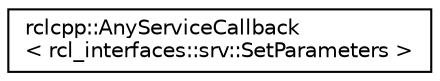 digraph "Graphical Class Hierarchy"
{
  edge [fontname="Helvetica",fontsize="10",labelfontname="Helvetica",labelfontsize="10"];
  node [fontname="Helvetica",fontsize="10",shape=record];
  rankdir="LR";
  Node0 [label="rclcpp::AnyServiceCallback\l\< rcl_interfaces::srv::SetParameters \>",height=0.2,width=0.4,color="black", fillcolor="white", style="filled",URL="$classrclcpp_1_1AnyServiceCallback.html"];
}
